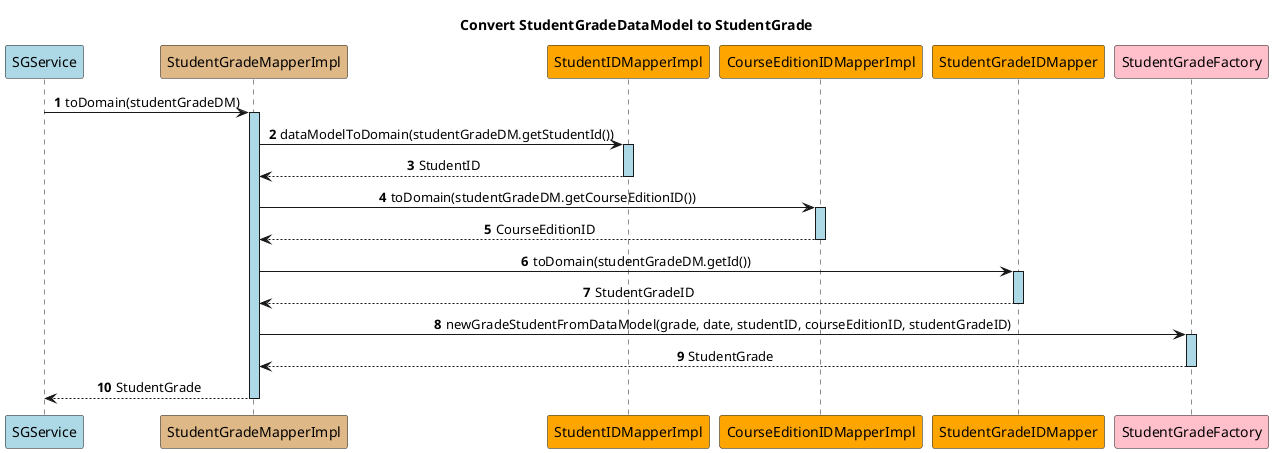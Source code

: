 @startuml
autonumber
skinparam sequenceMessageAlign center
skinparam sequenceLifeLineBackgroundColor lightblue
title Convert StudentGradeDataModel to StudentGrade

participant "SGService" as SGService #lightblue
participant "StudentGradeMapperImpl" as Mapper #burlywood

participant "StudentIDMapperImpl" as StudentIDMapper #orange
participant "CourseEditionIDMapperImpl" as CEIDMapper #orange
participant "StudentGradeIDMapper" as SGIDMapper #orange
participant "StudentGradeFactory" as Factory #pink

SGService -> Mapper : toDomain(studentGradeDM)
activate Mapper

Mapper -> StudentIDMapper : dataModelToDomain(studentGradeDM.getStudentId())
activate StudentIDMapper
StudentIDMapper --> Mapper : StudentID
deactivate StudentIDMapper

Mapper -> CEIDMapper : toDomain(studentGradeDM.getCourseEditionID())
activate CEIDMapper
CEIDMapper --> Mapper : CourseEditionID
deactivate CEIDMapper

Mapper -> SGIDMapper : toDomain(studentGradeDM.getId())
activate SGIDMapper
SGIDMapper --> Mapper : StudentGradeID
deactivate SGIDMapper

Mapper -> Factory : newGradeStudentFromDataModel(grade, date, studentID, courseEditionID, studentGradeID)
activate Factory
Factory --> Mapper : StudentGrade
deactivate Factory

Mapper --> SGService : StudentGrade
deactivate Mapper
@enduml
